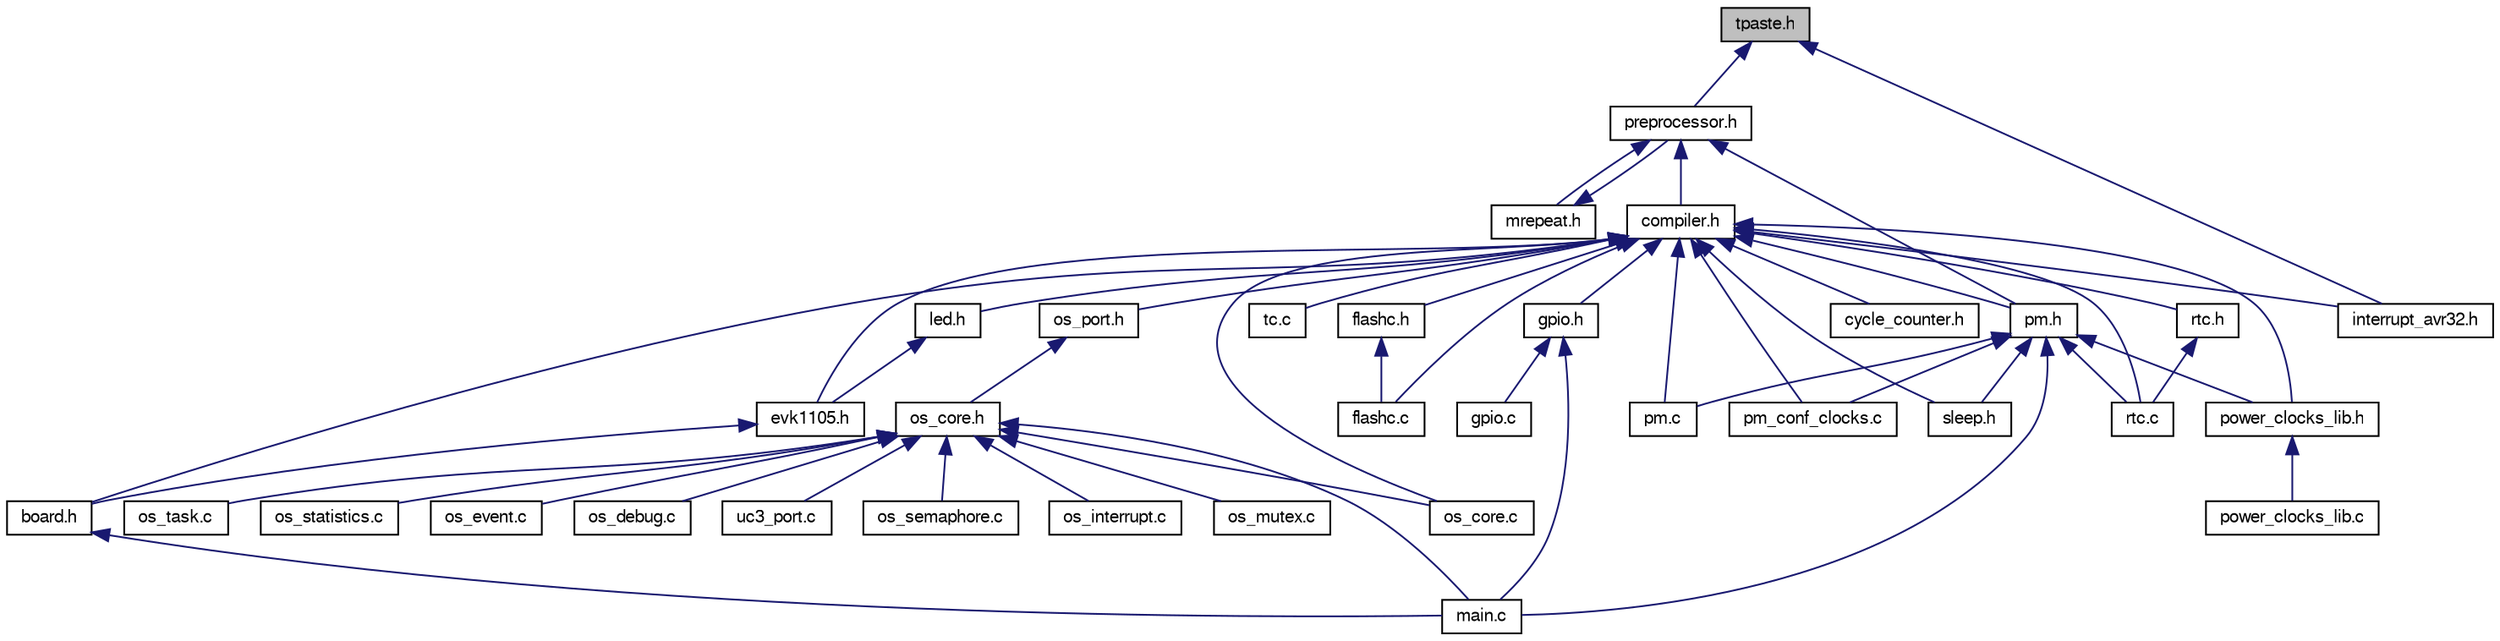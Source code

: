 digraph G
{
  edge [fontname="FreeSans",fontsize="10",labelfontname="FreeSans",labelfontsize="10"];
  node [fontname="FreeSans",fontsize="10",shape=record];
  Node1 [label="tpaste.h",height=0.2,width=0.4,color="black", fillcolor="grey75", style="filled" fontcolor="black"];
  Node1 -> Node2 [dir=back,color="midnightblue",fontsize="10",style="solid",fontname="FreeSans"];
  Node2 [label="preprocessor.h",height=0.2,width=0.4,color="black", fillcolor="white", style="filled",URL="$preprocessor_8h.html",tooltip="Preprocessor utils."];
  Node2 -> Node3 [dir=back,color="midnightblue",fontsize="10",style="solid",fontname="FreeSans"];
  Node3 [label="compiler.h",height=0.2,width=0.4,color="black", fillcolor="white", style="filled",URL="$compiler_8h.html",tooltip="Commonly used includes, types and macros."];
  Node3 -> Node4 [dir=back,color="midnightblue",fontsize="10",style="solid",fontname="FreeSans"];
  Node4 [label="os_port.h",height=0.2,width=0.4,color="black", fillcolor="white", style="filled",URL="$os__port_8h.html",tooltip="eeOS 32-bit AVR UC3 Port"];
  Node4 -> Node5 [dir=back,color="midnightblue",fontsize="10",style="solid",fontname="FreeSans"];
  Node5 [label="os_core.h",height=0.2,width=0.4,color="black", fillcolor="white", style="filled",URL="$os__core_8h.html",tooltip="eeOS Core"];
  Node5 -> Node6 [dir=back,color="midnightblue",fontsize="10",style="solid",fontname="FreeSans"];
  Node6 [label="os_mutex.c",height=0.2,width=0.4,color="black", fillcolor="white", style="filled",URL="$os__mutex_8c.html",tooltip="eeOS Mutex"];
  Node5 -> Node7 [dir=back,color="midnightblue",fontsize="10",style="solid",fontname="FreeSans"];
  Node7 [label="os_task.c",height=0.2,width=0.4,color="black", fillcolor="white", style="filled",URL="$os__task_8c.html",tooltip="eeOS Tasks"];
  Node5 -> Node8 [dir=back,color="midnightblue",fontsize="10",style="solid",fontname="FreeSans"];
  Node8 [label="os_statistics.c",height=0.2,width=0.4,color="black", fillcolor="white", style="filled",URL="$os__statistics_8c.html",tooltip="eeOS Statistics"];
  Node5 -> Node9 [dir=back,color="midnightblue",fontsize="10",style="solid",fontname="FreeSans"];
  Node9 [label="os_event.c",height=0.2,width=0.4,color="black", fillcolor="white", style="filled",URL="$os__event_8c.html",tooltip="eeOS Events"];
  Node5 -> Node10 [dir=back,color="midnightblue",fontsize="10",style="solid",fontname="FreeSans"];
  Node10 [label="os_debug.c",height=0.2,width=0.4,color="black", fillcolor="white", style="filled",URL="$os__debug_8c.html",tooltip="eeOS Debug"];
  Node5 -> Node11 [dir=back,color="midnightblue",fontsize="10",style="solid",fontname="FreeSans"];
  Node11 [label="main.c",height=0.2,width=0.4,color="black", fillcolor="white", style="filled",URL="$main_8c.html"];
  Node5 -> Node12 [dir=back,color="midnightblue",fontsize="10",style="solid",fontname="FreeSans"];
  Node12 [label="os_core.c",height=0.2,width=0.4,color="black", fillcolor="white", style="filled",URL="$os__core_8c.html",tooltip="eeOS Core"];
  Node5 -> Node13 [dir=back,color="midnightblue",fontsize="10",style="solid",fontname="FreeSans"];
  Node13 [label="uc3_port.c",height=0.2,width=0.4,color="black", fillcolor="white", style="filled",URL="$uc3__port_8c.html",tooltip="eeOS 32-bit AVR UC3 Port"];
  Node5 -> Node14 [dir=back,color="midnightblue",fontsize="10",style="solid",fontname="FreeSans"];
  Node14 [label="os_semaphore.c",height=0.2,width=0.4,color="black", fillcolor="white", style="filled",URL="$os__semaphore_8c.html",tooltip="eeOS Semaphores"];
  Node5 -> Node15 [dir=back,color="midnightblue",fontsize="10",style="solid",fontname="FreeSans"];
  Node15 [label="os_interrupt.c",height=0.2,width=0.4,color="black", fillcolor="white", style="filled",URL="$os__interrupt_8c.html",tooltip="eeOS Interrupts"];
  Node3 -> Node16 [dir=back,color="midnightblue",fontsize="10",style="solid",fontname="FreeSans"];
  Node16 [label="power_clocks_lib.h",height=0.2,width=0.4,color="black", fillcolor="white", style="filled",URL="$power__clocks__lib_8h.html",tooltip="High-level library abstracting features such as oscillators/pll/dfll configuration, clock configuration, System-sensible parameters configuration, buses clocks configuration, sleep mode, reset."];
  Node16 -> Node17 [dir=back,color="midnightblue",fontsize="10",style="solid",fontname="FreeSans"];
  Node17 [label="power_clocks_lib.c",height=0.2,width=0.4,color="black", fillcolor="white", style="filled",URL="$power__clocks__lib_8c.html",tooltip="High-level library abstracting features such as oscillators/pll/dfll configuration, clock configuration, System-sensible parameters configuration, buses clocks configuration, sleep mode, reset."];
  Node3 -> Node18 [dir=back,color="midnightblue",fontsize="10",style="solid",fontname="FreeSans"];
  Node18 [label="pm.h",height=0.2,width=0.4,color="black", fillcolor="white", style="filled",URL="$pm_8h.html",tooltip="Power Manager driver."];
  Node18 -> Node16 [dir=back,color="midnightblue",fontsize="10",style="solid",fontname="FreeSans"];
  Node18 -> Node19 [dir=back,color="midnightblue",fontsize="10",style="solid",fontname="FreeSans"];
  Node19 [label="pm.c",height=0.2,width=0.4,color="black", fillcolor="white", style="filled",URL="$pm_8c.html",tooltip="Power Manager driver."];
  Node18 -> Node11 [dir=back,color="midnightblue",fontsize="10",style="solid",fontname="FreeSans"];
  Node18 -> Node20 [dir=back,color="midnightblue",fontsize="10",style="solid",fontname="FreeSans"];
  Node20 [label="pm_conf_clocks.c",height=0.2,width=0.4,color="black", fillcolor="white", style="filled",URL="$pm__conf__clocks_8c.html",tooltip="Power Manager clocks configuration helper."];
  Node18 -> Node21 [dir=back,color="midnightblue",fontsize="10",style="solid",fontname="FreeSans"];
  Node21 [label="rtc.c",height=0.2,width=0.4,color="black", fillcolor="white", style="filled",URL="$rtc_8c.html",tooltip="RTC driver for AVR32 UC3."];
  Node18 -> Node22 [dir=back,color="midnightblue",fontsize="10",style="solid",fontname="FreeSans"];
  Node22 [label="sleep.h",height=0.2,width=0.4,color="black", fillcolor="white", style="filled",URL="$sleep_8h.html",tooltip="Sleep mode access."];
  Node3 -> Node23 [dir=back,color="midnightblue",fontsize="10",style="solid",fontname="FreeSans"];
  Node23 [label="tc.c",height=0.2,width=0.4,color="black", fillcolor="white", style="filled",URL="$tc_8c.html",tooltip="TC driver for AVR32 UC3."];
  Node3 -> Node19 [dir=back,color="midnightblue",fontsize="10",style="solid",fontname="FreeSans"];
  Node3 -> Node24 [dir=back,color="midnightblue",fontsize="10",style="solid",fontname="FreeSans"];
  Node24 [label="board.h",height=0.2,width=0.4,color="black", fillcolor="white", style="filled",URL="$board_8h.html",tooltip="Standard board header file."];
  Node24 -> Node11 [dir=back,color="midnightblue",fontsize="10",style="solid",fontname="FreeSans"];
  Node3 -> Node25 [dir=back,color="midnightblue",fontsize="10",style="solid",fontname="FreeSans"];
  Node25 [label="evk1105.h",height=0.2,width=0.4,color="black", fillcolor="white", style="filled",URL="$evk1105_8h.html",tooltip="AT32UC3A EVK1105 board header file."];
  Node25 -> Node24 [dir=back,color="midnightblue",fontsize="10",style="solid",fontname="FreeSans"];
  Node3 -> Node26 [dir=back,color="midnightblue",fontsize="10",style="solid",fontname="FreeSans"];
  Node26 [label="led.h",height=0.2,width=0.4,color="black", fillcolor="white", style="filled",URL="$led_8h.html",tooltip="AT32UC3A EVK1105 board LEDs support package."];
  Node26 -> Node25 [dir=back,color="midnightblue",fontsize="10",style="solid",fontname="FreeSans"];
  Node3 -> Node27 [dir=back,color="midnightblue",fontsize="10",style="solid",fontname="FreeSans"];
  Node27 [label="gpio.h",height=0.2,width=0.4,color="black", fillcolor="white", style="filled",URL="$gpio_8h.html",tooltip="GPIO software driver interface for AVR UC3."];
  Node27 -> Node11 [dir=back,color="midnightblue",fontsize="10",style="solid",fontname="FreeSans"];
  Node27 -> Node28 [dir=back,color="midnightblue",fontsize="10",style="solid",fontname="FreeSans"];
  Node28 [label="gpio.c",height=0.2,width=0.4,color="black", fillcolor="white", style="filled",URL="$gpio_8c.html",tooltip="GPIO software driver interface for AVR UC3."];
  Node3 -> Node12 [dir=back,color="midnightblue",fontsize="10",style="solid",fontname="FreeSans"];
  Node3 -> Node20 [dir=back,color="midnightblue",fontsize="10",style="solid",fontname="FreeSans"];
  Node3 -> Node21 [dir=back,color="midnightblue",fontsize="10",style="solid",fontname="FreeSans"];
  Node3 -> Node29 [dir=back,color="midnightblue",fontsize="10",style="solid",fontname="FreeSans"];
  Node29 [label="rtc.h",height=0.2,width=0.4,color="black", fillcolor="white", style="filled",URL="$rtc_8h.html",tooltip="RTC driver for AVR32 UC3."];
  Node29 -> Node21 [dir=back,color="midnightblue",fontsize="10",style="solid",fontname="FreeSans"];
  Node3 -> Node30 [dir=back,color="midnightblue",fontsize="10",style="solid",fontname="FreeSans"];
  Node30 [label="flashc.c",height=0.2,width=0.4,color="black", fillcolor="white", style="filled",URL="$flashc_8c.html",tooltip="FLASHC driver for AVR32 UC3."];
  Node3 -> Node31 [dir=back,color="midnightblue",fontsize="10",style="solid",fontname="FreeSans"];
  Node31 [label="flashc.h",height=0.2,width=0.4,color="black", fillcolor="white", style="filled",URL="$flashc_8h.html",tooltip="FLASHC driver for AVR32 UC3."];
  Node31 -> Node30 [dir=back,color="midnightblue",fontsize="10",style="solid",fontname="FreeSans"];
  Node3 -> Node32 [dir=back,color="midnightblue",fontsize="10",style="solid",fontname="FreeSans"];
  Node32 [label="cycle_counter.h",height=0.2,width=0.4,color="black", fillcolor="white", style="filled",URL="$cycle__counter_8h.html",tooltip="Cycle counter driver."];
  Node3 -> Node33 [dir=back,color="midnightblue",fontsize="10",style="solid",fontname="FreeSans"];
  Node33 [label="interrupt_avr32.h",height=0.2,width=0.4,color="black", fillcolor="white", style="filled",URL="$interrupt__avr32_8h.html",tooltip="Global interrupt management for 32-bit AVR."];
  Node3 -> Node22 [dir=back,color="midnightblue",fontsize="10",style="solid",fontname="FreeSans"];
  Node2 -> Node34 [dir=back,color="midnightblue",fontsize="10",style="solid",fontname="FreeSans"];
  Node34 [label="mrepeat.h",height=0.2,width=0.4,color="black", fillcolor="white", style="filled",URL="$mrepeat_8h.html",tooltip="Preprocessor macro repeating utils."];
  Node34 -> Node2 [dir=back,color="midnightblue",fontsize="10",style="solid",fontname="FreeSans"];
  Node2 -> Node18 [dir=back,color="midnightblue",fontsize="10",style="solid",fontname="FreeSans"];
  Node1 -> Node33 [dir=back,color="midnightblue",fontsize="10",style="solid",fontname="FreeSans"];
}
